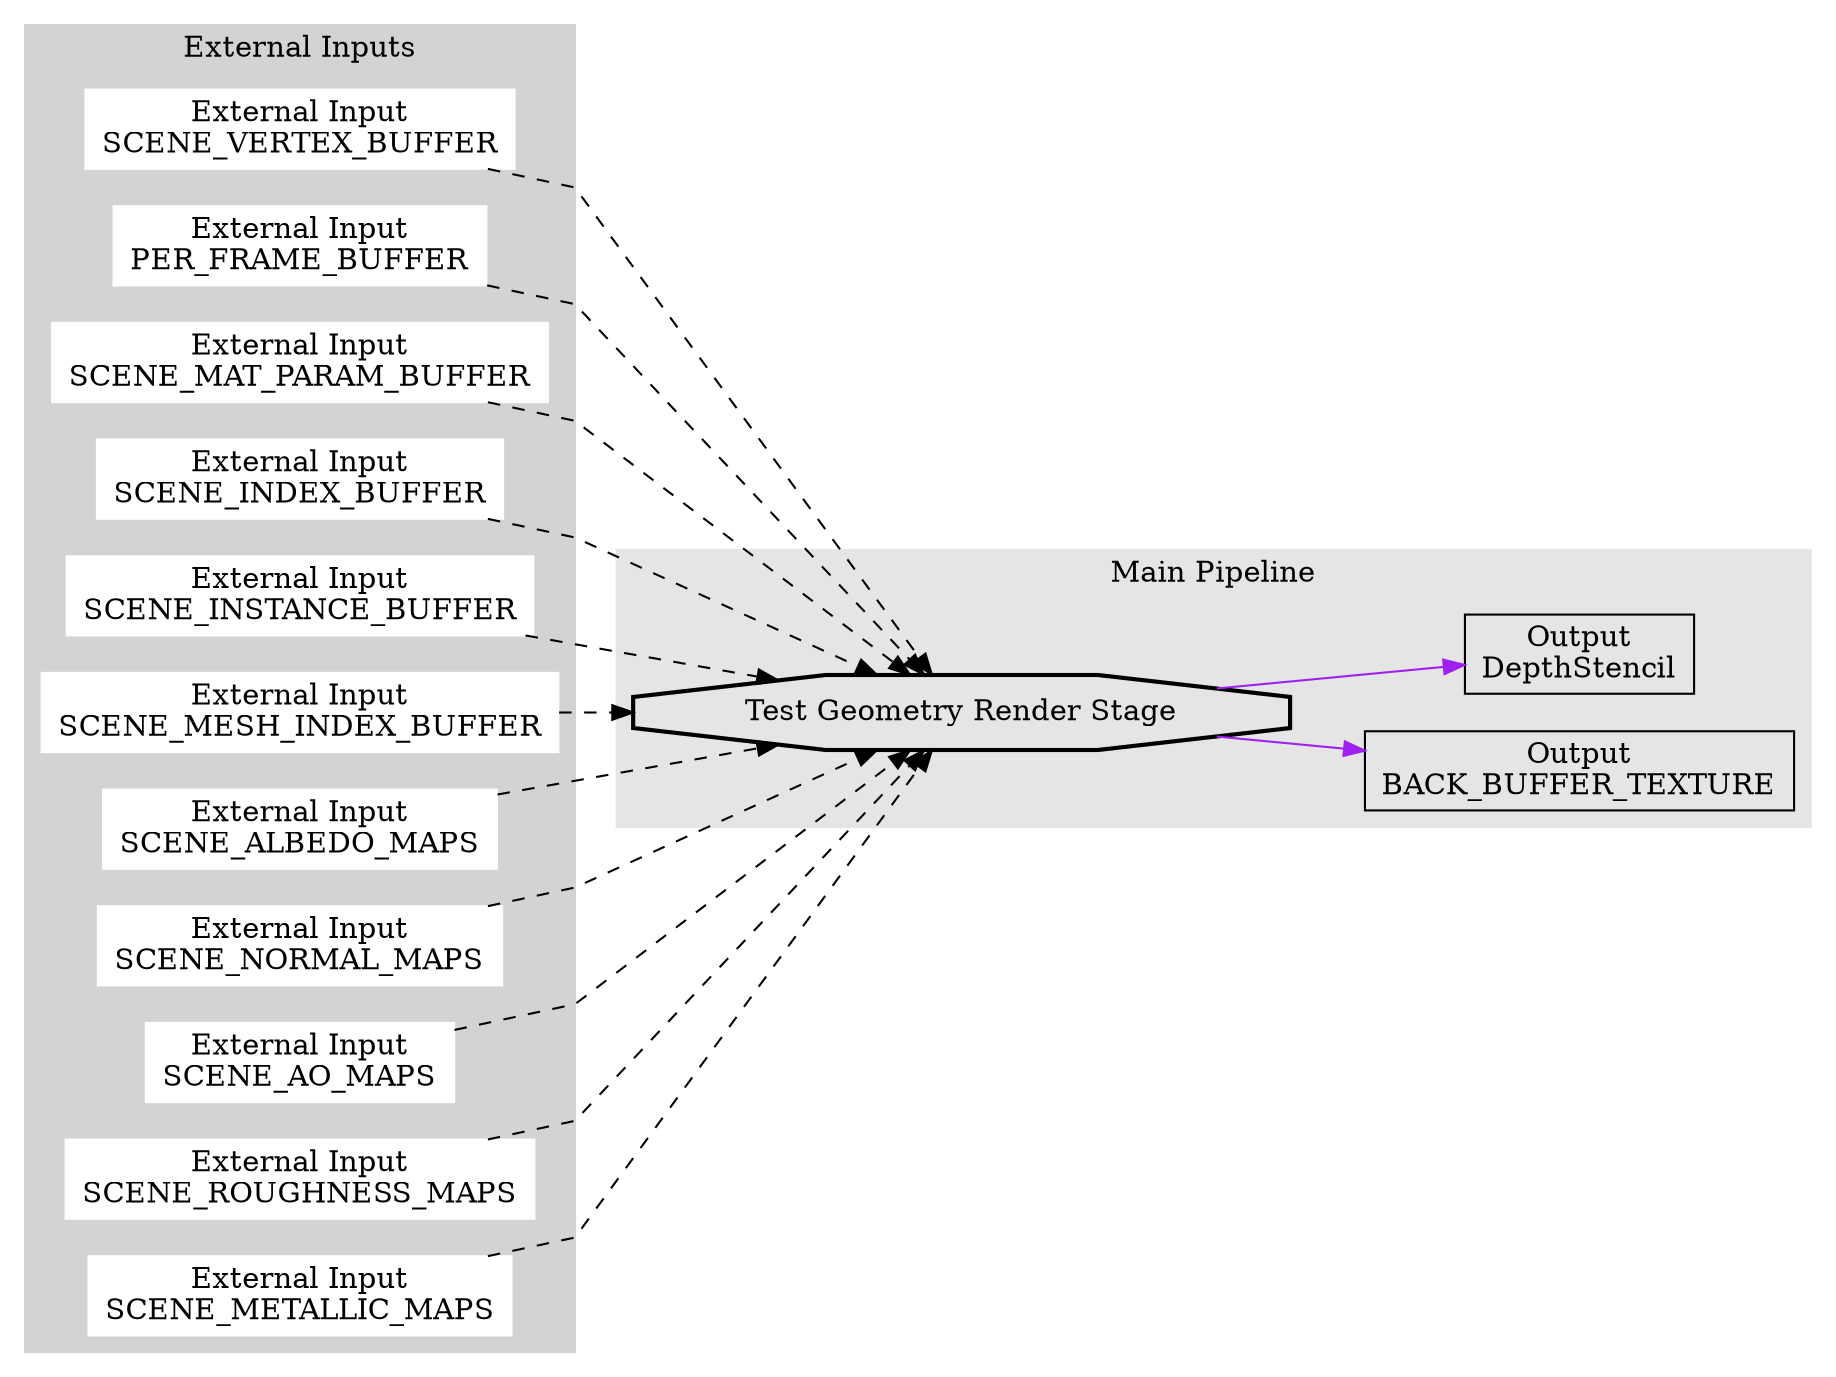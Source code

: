 digraph G {
	rankdir = LR;
	splines=polyline
	subgraph cluster0 {
		node [style=filled,color=white];
		style = filled;
		color = lightgrey;
		label = "Temporal Inputs";
	}
	subgraph cluster1 {
		node [style=filled,color=white];
		style = filled;
		color = lightgrey;
		label = "External Inputs";
		eia0 [shape=box,label="External Input\nSCENE_VERTEX_BUFFER"];
		eia4 [shape=box,label="External Input\nPER_FRAME_BUFFER"];
		eia5 [shape=box,label="External Input\nSCENE_MAT_PARAM_BUFFER"];
		eia1 [shape=box,label="External Input\nSCENE_INDEX_BUFFER"];
		eia2 [shape=box,label="External Input\nSCENE_INSTANCE_BUFFER"];
		eia3 [shape=box,label="External Input\nSCENE_MESH_INDEX_BUFFER"];
		eia6 [shape=box,label="External Input\nSCENE_ALBEDO_MAPS"];
		eia7 [shape=box,label="External Input\nSCENE_NORMAL_MAPS"];
		eia8 [shape=box,label="External Input\nSCENE_AO_MAPS"];
		eia9 [shape=box,label="External Input\nSCENE_ROUGHNESS_MAPS"];
		eia10 [shape=box,label="External Input\nSCENE_METALLIC_MAPS"];
	}
	subgraph cluster2 {
		style = filled;
		color = gray90;
		label = "Main Pipeline";
		rs0 [shape=octagon,style=bold,label="Test Geometry Render Stage"];
		oa11 [shape=box,label="Output\nBACK_BUFFER_TEXTURE"];
		oa12 [shape=box,label="Output\nDepthStencil"];
	}
	{eia0, eia1, eia2, eia3, eia4, eia5, eia6, eia7, eia8, eia9, eia10} -> rs0[style=dashed];
	rs0 -> oa11[color=purple];
	rs0 -> oa12[color=purple];
}